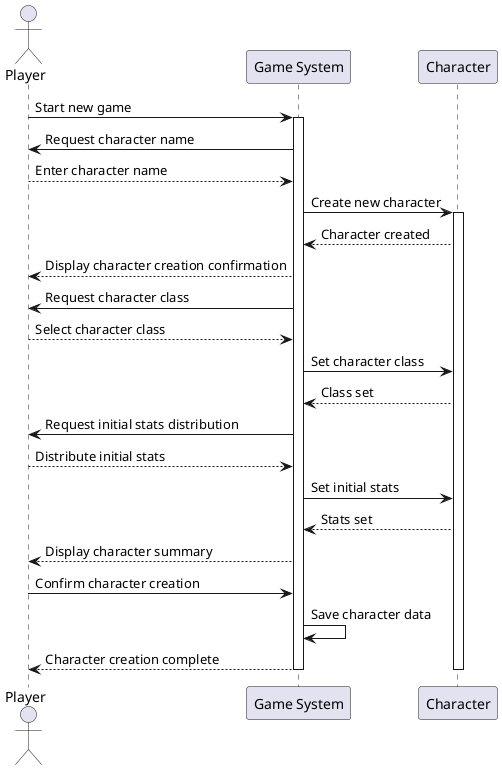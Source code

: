 @startuml
actor Player
participant "Game System" as Game
participant "Character" as Char

Player -> Game: Start new game
activate Game

Game -> Player: Request character name
Player --> Game: Enter character name

Game -> Char: Create new character
activate Char

Char --> Game: Character created
Game --> Player: Display character creation confirmation

Game -> Player: Request character class
Player --> Game: Select character class

Game -> Char: Set character class
Char --> Game: Class set

Game -> Player: Request initial stats distribution
Player --> Game: Distribute initial stats

Game -> Char: Set initial stats
Char --> Game: Stats set

Game --> Player: Display character summary
Player -> Game: Confirm character creation

Game -> Game: Save character data
Game --> Player: Character creation complete

deactivate Char
deactivate Game
@enduml
